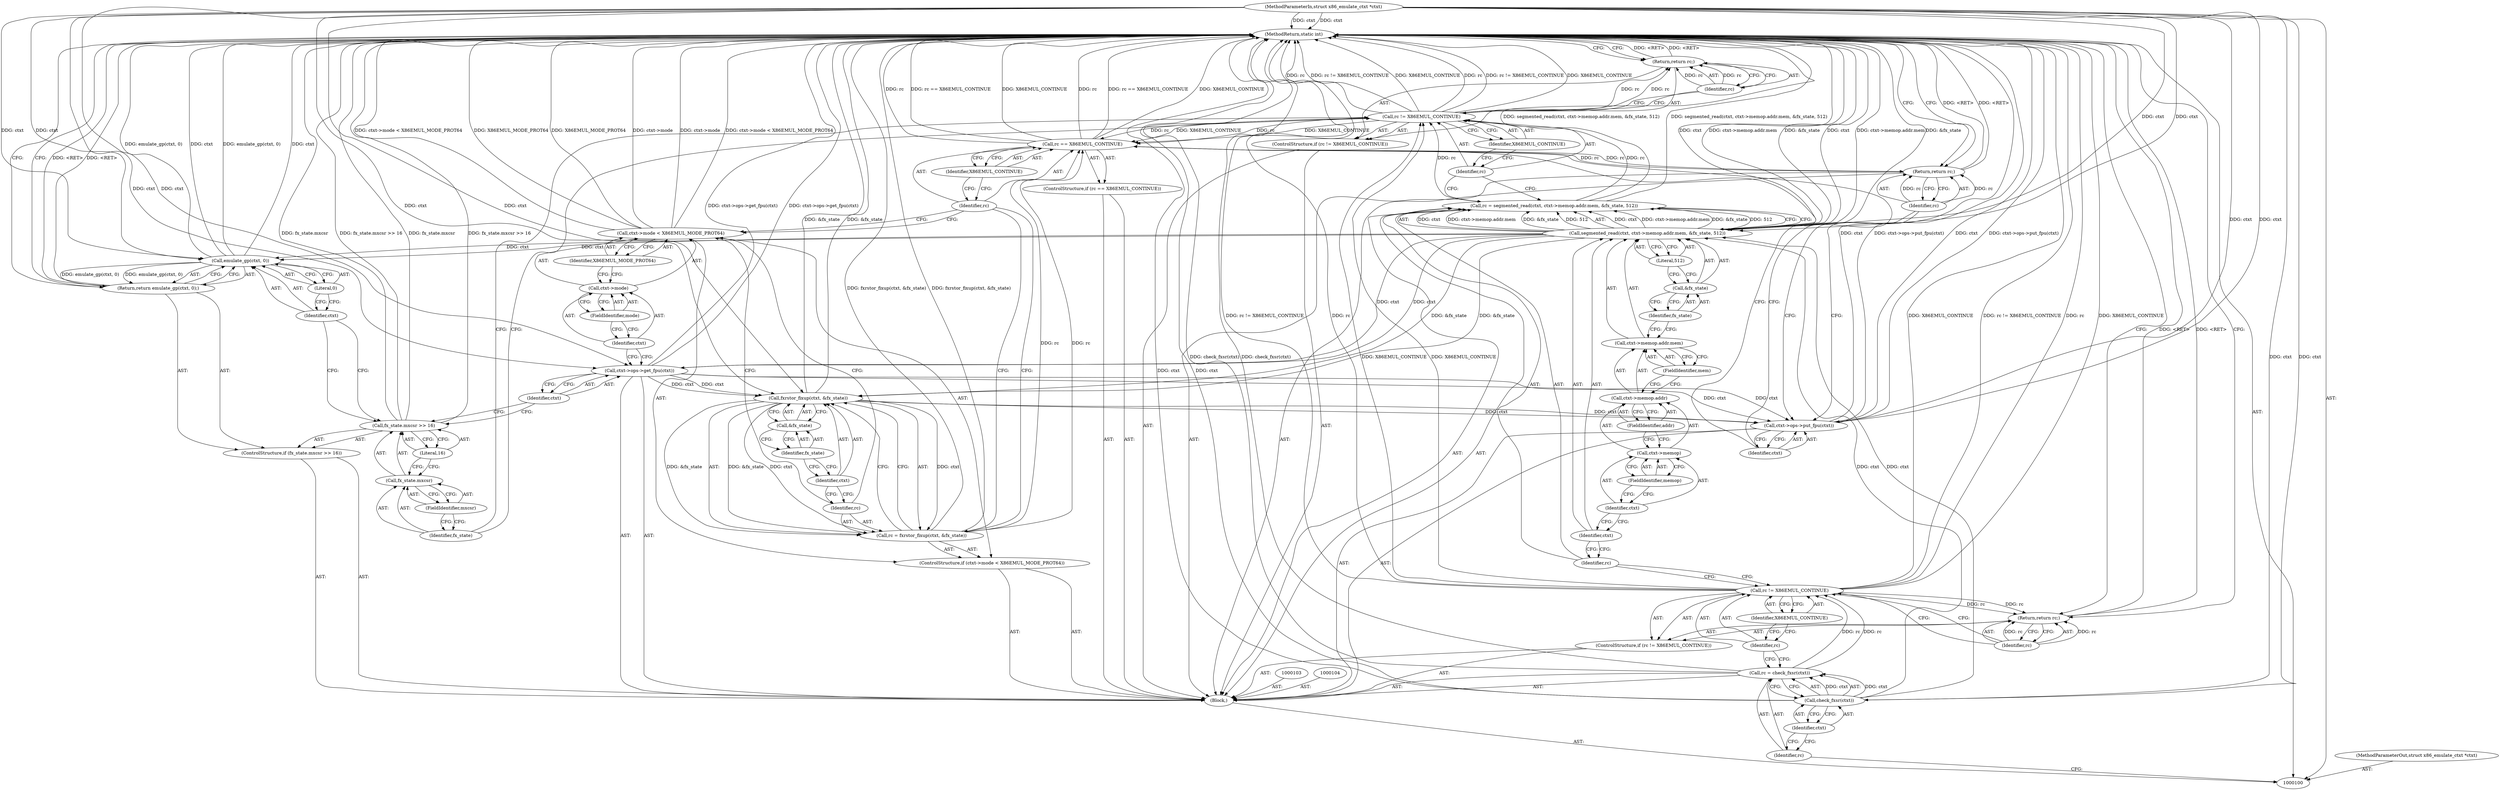 digraph "1_linux_129a72a0d3c8e139a04512325384fe5ac119e74d" {
"1000167" [label="(MethodReturn,static int)"];
"1000101" [label="(MethodParameterIn,struct x86_emulate_ctxt *ctxt)"];
"1000243" [label="(MethodParameterOut,struct x86_emulate_ctxt *ctxt)"];
"1000115" [label="(Call,rc = segmented_read(ctxt, ctxt->memop.addr.mem, &fx_state, 512))"];
"1000116" [label="(Identifier,rc)"];
"1000118" [label="(Identifier,ctxt)"];
"1000119" [label="(Call,ctxt->memop.addr.mem)"];
"1000120" [label="(Call,ctxt->memop.addr)"];
"1000121" [label="(Call,ctxt->memop)"];
"1000122" [label="(Identifier,ctxt)"];
"1000123" [label="(FieldIdentifier,memop)"];
"1000124" [label="(FieldIdentifier,addr)"];
"1000125" [label="(FieldIdentifier,mem)"];
"1000126" [label="(Call,&fx_state)"];
"1000127" [label="(Identifier,fx_state)"];
"1000117" [label="(Call,segmented_read(ctxt, ctxt->memop.addr.mem, &fx_state, 512))"];
"1000128" [label="(Literal,512)"];
"1000132" [label="(Identifier,X86EMUL_CONTINUE)"];
"1000129" [label="(ControlStructure,if (rc != X86EMUL_CONTINUE))"];
"1000130" [label="(Call,rc != X86EMUL_CONTINUE)"];
"1000131" [label="(Identifier,rc)"];
"1000134" [label="(Identifier,rc)"];
"1000133" [label="(Return,return rc;)"];
"1000135" [label="(ControlStructure,if (fx_state.mxcsr >> 16))"];
"1000139" [label="(FieldIdentifier,mxcsr)"];
"1000140" [label="(Literal,16)"];
"1000136" [label="(Call,fx_state.mxcsr >> 16)"];
"1000137" [label="(Call,fx_state.mxcsr)"];
"1000138" [label="(Identifier,fx_state)"];
"1000141" [label="(Return,return emulate_gp(ctxt, 0);)"];
"1000143" [label="(Identifier,ctxt)"];
"1000144" [label="(Literal,0)"];
"1000142" [label="(Call,emulate_gp(ctxt, 0))"];
"1000145" [label="(Call,ctxt->ops->get_fpu(ctxt))"];
"1000146" [label="(Identifier,ctxt)"];
"1000147" [label="(ControlStructure,if (ctxt->mode < X86EMUL_MODE_PROT64))"];
"1000151" [label="(FieldIdentifier,mode)"];
"1000152" [label="(Identifier,X86EMUL_MODE_PROT64)"];
"1000148" [label="(Call,ctxt->mode < X86EMUL_MODE_PROT64)"];
"1000149" [label="(Call,ctxt->mode)"];
"1000150" [label="(Identifier,ctxt)"];
"1000102" [label="(Block,)"];
"1000153" [label="(Call,rc = fxrstor_fixup(ctxt, &fx_state))"];
"1000154" [label="(Identifier,rc)"];
"1000156" [label="(Identifier,ctxt)"];
"1000157" [label="(Call,&fx_state)"];
"1000158" [label="(Identifier,fx_state)"];
"1000155" [label="(Call,fxrstor_fixup(ctxt, &fx_state))"];
"1000159" [label="(ControlStructure,if (rc == X86EMUL_CONTINUE))"];
"1000162" [label="(Identifier,X86EMUL_CONTINUE)"];
"1000160" [label="(Call,rc == X86EMUL_CONTINUE)"];
"1000161" [label="(Identifier,rc)"];
"1000163" [label="(Call,ctxt->ops->put_fpu(ctxt))"];
"1000164" [label="(Identifier,ctxt)"];
"1000165" [label="(Return,return rc;)"];
"1000166" [label="(Identifier,rc)"];
"1000105" [label="(Call,rc = check_fxsr(ctxt))"];
"1000106" [label="(Identifier,rc)"];
"1000108" [label="(Identifier,ctxt)"];
"1000107" [label="(Call,check_fxsr(ctxt))"];
"1000112" [label="(Identifier,X86EMUL_CONTINUE)"];
"1000109" [label="(ControlStructure,if (rc != X86EMUL_CONTINUE))"];
"1000110" [label="(Call,rc != X86EMUL_CONTINUE)"];
"1000111" [label="(Identifier,rc)"];
"1000114" [label="(Identifier,rc)"];
"1000113" [label="(Return,return rc;)"];
"1000167" -> "1000100"  [label="AST: "];
"1000167" -> "1000113"  [label="CFG: "];
"1000167" -> "1000133"  [label="CFG: "];
"1000167" -> "1000141"  [label="CFG: "];
"1000167" -> "1000165"  [label="CFG: "];
"1000165" -> "1000167"  [label="DDG: <RET>"];
"1000133" -> "1000167"  [label="DDG: <RET>"];
"1000141" -> "1000167"  [label="DDG: <RET>"];
"1000113" -> "1000167"  [label="DDG: <RET>"];
"1000115" -> "1000167"  [label="DDG: segmented_read(ctxt, ctxt->memop.addr.mem, &fx_state, 512)"];
"1000142" -> "1000167"  [label="DDG: emulate_gp(ctxt, 0)"];
"1000142" -> "1000167"  [label="DDG: ctxt"];
"1000107" -> "1000167"  [label="DDG: ctxt"];
"1000105" -> "1000167"  [label="DDG: check_fxsr(ctxt)"];
"1000155" -> "1000167"  [label="DDG: &fx_state"];
"1000160" -> "1000167"  [label="DDG: rc == X86EMUL_CONTINUE"];
"1000160" -> "1000167"  [label="DDG: X86EMUL_CONTINUE"];
"1000160" -> "1000167"  [label="DDG: rc"];
"1000130" -> "1000167"  [label="DDG: X86EMUL_CONTINUE"];
"1000130" -> "1000167"  [label="DDG: rc"];
"1000130" -> "1000167"  [label="DDG: rc != X86EMUL_CONTINUE"];
"1000148" -> "1000167"  [label="DDG: X86EMUL_MODE_PROT64"];
"1000148" -> "1000167"  [label="DDG: ctxt->mode"];
"1000148" -> "1000167"  [label="DDG: ctxt->mode < X86EMUL_MODE_PROT64"];
"1000153" -> "1000167"  [label="DDG: fxrstor_fixup(ctxt, &fx_state)"];
"1000117" -> "1000167"  [label="DDG: ctxt"];
"1000117" -> "1000167"  [label="DDG: ctxt->memop.addr.mem"];
"1000117" -> "1000167"  [label="DDG: &fx_state"];
"1000110" -> "1000167"  [label="DDG: X86EMUL_CONTINUE"];
"1000110" -> "1000167"  [label="DDG: rc != X86EMUL_CONTINUE"];
"1000110" -> "1000167"  [label="DDG: rc"];
"1000136" -> "1000167"  [label="DDG: fx_state.mxcsr"];
"1000136" -> "1000167"  [label="DDG: fx_state.mxcsr >> 16"];
"1000163" -> "1000167"  [label="DDG: ctxt"];
"1000163" -> "1000167"  [label="DDG: ctxt->ops->put_fpu(ctxt)"];
"1000101" -> "1000167"  [label="DDG: ctxt"];
"1000145" -> "1000167"  [label="DDG: ctxt->ops->get_fpu(ctxt)"];
"1000101" -> "1000100"  [label="AST: "];
"1000101" -> "1000167"  [label="DDG: ctxt"];
"1000101" -> "1000107"  [label="DDG: ctxt"];
"1000101" -> "1000117"  [label="DDG: ctxt"];
"1000101" -> "1000142"  [label="DDG: ctxt"];
"1000101" -> "1000145"  [label="DDG: ctxt"];
"1000101" -> "1000155"  [label="DDG: ctxt"];
"1000101" -> "1000163"  [label="DDG: ctxt"];
"1000243" -> "1000100"  [label="AST: "];
"1000115" -> "1000102"  [label="AST: "];
"1000115" -> "1000117"  [label="CFG: "];
"1000116" -> "1000115"  [label="AST: "];
"1000117" -> "1000115"  [label="AST: "];
"1000131" -> "1000115"  [label="CFG: "];
"1000115" -> "1000167"  [label="DDG: segmented_read(ctxt, ctxt->memop.addr.mem, &fx_state, 512)"];
"1000117" -> "1000115"  [label="DDG: ctxt"];
"1000117" -> "1000115"  [label="DDG: ctxt->memop.addr.mem"];
"1000117" -> "1000115"  [label="DDG: &fx_state"];
"1000117" -> "1000115"  [label="DDG: 512"];
"1000115" -> "1000130"  [label="DDG: rc"];
"1000116" -> "1000115"  [label="AST: "];
"1000116" -> "1000110"  [label="CFG: "];
"1000118" -> "1000116"  [label="CFG: "];
"1000118" -> "1000117"  [label="AST: "];
"1000118" -> "1000116"  [label="CFG: "];
"1000122" -> "1000118"  [label="CFG: "];
"1000119" -> "1000117"  [label="AST: "];
"1000119" -> "1000125"  [label="CFG: "];
"1000120" -> "1000119"  [label="AST: "];
"1000125" -> "1000119"  [label="AST: "];
"1000127" -> "1000119"  [label="CFG: "];
"1000120" -> "1000119"  [label="AST: "];
"1000120" -> "1000124"  [label="CFG: "];
"1000121" -> "1000120"  [label="AST: "];
"1000124" -> "1000120"  [label="AST: "];
"1000125" -> "1000120"  [label="CFG: "];
"1000121" -> "1000120"  [label="AST: "];
"1000121" -> "1000123"  [label="CFG: "];
"1000122" -> "1000121"  [label="AST: "];
"1000123" -> "1000121"  [label="AST: "];
"1000124" -> "1000121"  [label="CFG: "];
"1000122" -> "1000121"  [label="AST: "];
"1000122" -> "1000118"  [label="CFG: "];
"1000123" -> "1000122"  [label="CFG: "];
"1000123" -> "1000121"  [label="AST: "];
"1000123" -> "1000122"  [label="CFG: "];
"1000121" -> "1000123"  [label="CFG: "];
"1000124" -> "1000120"  [label="AST: "];
"1000124" -> "1000121"  [label="CFG: "];
"1000120" -> "1000124"  [label="CFG: "];
"1000125" -> "1000119"  [label="AST: "];
"1000125" -> "1000120"  [label="CFG: "];
"1000119" -> "1000125"  [label="CFG: "];
"1000126" -> "1000117"  [label="AST: "];
"1000126" -> "1000127"  [label="CFG: "];
"1000127" -> "1000126"  [label="AST: "];
"1000128" -> "1000126"  [label="CFG: "];
"1000127" -> "1000126"  [label="AST: "];
"1000127" -> "1000119"  [label="CFG: "];
"1000126" -> "1000127"  [label="CFG: "];
"1000117" -> "1000115"  [label="AST: "];
"1000117" -> "1000128"  [label="CFG: "];
"1000118" -> "1000117"  [label="AST: "];
"1000119" -> "1000117"  [label="AST: "];
"1000126" -> "1000117"  [label="AST: "];
"1000128" -> "1000117"  [label="AST: "];
"1000115" -> "1000117"  [label="CFG: "];
"1000117" -> "1000167"  [label="DDG: ctxt"];
"1000117" -> "1000167"  [label="DDG: ctxt->memop.addr.mem"];
"1000117" -> "1000167"  [label="DDG: &fx_state"];
"1000117" -> "1000115"  [label="DDG: ctxt"];
"1000117" -> "1000115"  [label="DDG: ctxt->memop.addr.mem"];
"1000117" -> "1000115"  [label="DDG: &fx_state"];
"1000117" -> "1000115"  [label="DDG: 512"];
"1000107" -> "1000117"  [label="DDG: ctxt"];
"1000101" -> "1000117"  [label="DDG: ctxt"];
"1000117" -> "1000142"  [label="DDG: ctxt"];
"1000117" -> "1000145"  [label="DDG: ctxt"];
"1000117" -> "1000155"  [label="DDG: &fx_state"];
"1000128" -> "1000117"  [label="AST: "];
"1000128" -> "1000126"  [label="CFG: "];
"1000117" -> "1000128"  [label="CFG: "];
"1000132" -> "1000130"  [label="AST: "];
"1000132" -> "1000131"  [label="CFG: "];
"1000130" -> "1000132"  [label="CFG: "];
"1000129" -> "1000102"  [label="AST: "];
"1000130" -> "1000129"  [label="AST: "];
"1000133" -> "1000129"  [label="AST: "];
"1000130" -> "1000129"  [label="AST: "];
"1000130" -> "1000132"  [label="CFG: "];
"1000131" -> "1000130"  [label="AST: "];
"1000132" -> "1000130"  [label="AST: "];
"1000134" -> "1000130"  [label="CFG: "];
"1000138" -> "1000130"  [label="CFG: "];
"1000130" -> "1000167"  [label="DDG: X86EMUL_CONTINUE"];
"1000130" -> "1000167"  [label="DDG: rc"];
"1000130" -> "1000167"  [label="DDG: rc != X86EMUL_CONTINUE"];
"1000115" -> "1000130"  [label="DDG: rc"];
"1000110" -> "1000130"  [label="DDG: X86EMUL_CONTINUE"];
"1000130" -> "1000133"  [label="DDG: rc"];
"1000130" -> "1000160"  [label="DDG: rc"];
"1000130" -> "1000160"  [label="DDG: X86EMUL_CONTINUE"];
"1000131" -> "1000130"  [label="AST: "];
"1000131" -> "1000115"  [label="CFG: "];
"1000132" -> "1000131"  [label="CFG: "];
"1000134" -> "1000133"  [label="AST: "];
"1000134" -> "1000130"  [label="CFG: "];
"1000133" -> "1000134"  [label="CFG: "];
"1000134" -> "1000133"  [label="DDG: rc"];
"1000133" -> "1000129"  [label="AST: "];
"1000133" -> "1000134"  [label="CFG: "];
"1000134" -> "1000133"  [label="AST: "];
"1000167" -> "1000133"  [label="CFG: "];
"1000133" -> "1000167"  [label="DDG: <RET>"];
"1000134" -> "1000133"  [label="DDG: rc"];
"1000130" -> "1000133"  [label="DDG: rc"];
"1000135" -> "1000102"  [label="AST: "];
"1000136" -> "1000135"  [label="AST: "];
"1000141" -> "1000135"  [label="AST: "];
"1000139" -> "1000137"  [label="AST: "];
"1000139" -> "1000138"  [label="CFG: "];
"1000137" -> "1000139"  [label="CFG: "];
"1000140" -> "1000136"  [label="AST: "];
"1000140" -> "1000137"  [label="CFG: "];
"1000136" -> "1000140"  [label="CFG: "];
"1000136" -> "1000135"  [label="AST: "];
"1000136" -> "1000140"  [label="CFG: "];
"1000137" -> "1000136"  [label="AST: "];
"1000140" -> "1000136"  [label="AST: "];
"1000143" -> "1000136"  [label="CFG: "];
"1000146" -> "1000136"  [label="CFG: "];
"1000136" -> "1000167"  [label="DDG: fx_state.mxcsr"];
"1000136" -> "1000167"  [label="DDG: fx_state.mxcsr >> 16"];
"1000137" -> "1000136"  [label="AST: "];
"1000137" -> "1000139"  [label="CFG: "];
"1000138" -> "1000137"  [label="AST: "];
"1000139" -> "1000137"  [label="AST: "];
"1000140" -> "1000137"  [label="CFG: "];
"1000138" -> "1000137"  [label="AST: "];
"1000138" -> "1000130"  [label="CFG: "];
"1000139" -> "1000138"  [label="CFG: "];
"1000141" -> "1000135"  [label="AST: "];
"1000141" -> "1000142"  [label="CFG: "];
"1000142" -> "1000141"  [label="AST: "];
"1000167" -> "1000141"  [label="CFG: "];
"1000141" -> "1000167"  [label="DDG: <RET>"];
"1000142" -> "1000141"  [label="DDG: emulate_gp(ctxt, 0)"];
"1000143" -> "1000142"  [label="AST: "];
"1000143" -> "1000136"  [label="CFG: "];
"1000144" -> "1000143"  [label="CFG: "];
"1000144" -> "1000142"  [label="AST: "];
"1000144" -> "1000143"  [label="CFG: "];
"1000142" -> "1000144"  [label="CFG: "];
"1000142" -> "1000141"  [label="AST: "];
"1000142" -> "1000144"  [label="CFG: "];
"1000143" -> "1000142"  [label="AST: "];
"1000144" -> "1000142"  [label="AST: "];
"1000141" -> "1000142"  [label="CFG: "];
"1000142" -> "1000167"  [label="DDG: emulate_gp(ctxt, 0)"];
"1000142" -> "1000167"  [label="DDG: ctxt"];
"1000142" -> "1000141"  [label="DDG: emulate_gp(ctxt, 0)"];
"1000117" -> "1000142"  [label="DDG: ctxt"];
"1000101" -> "1000142"  [label="DDG: ctxt"];
"1000145" -> "1000102"  [label="AST: "];
"1000145" -> "1000146"  [label="CFG: "];
"1000146" -> "1000145"  [label="AST: "];
"1000150" -> "1000145"  [label="CFG: "];
"1000145" -> "1000167"  [label="DDG: ctxt->ops->get_fpu(ctxt)"];
"1000117" -> "1000145"  [label="DDG: ctxt"];
"1000101" -> "1000145"  [label="DDG: ctxt"];
"1000145" -> "1000155"  [label="DDG: ctxt"];
"1000145" -> "1000163"  [label="DDG: ctxt"];
"1000146" -> "1000145"  [label="AST: "];
"1000146" -> "1000136"  [label="CFG: "];
"1000145" -> "1000146"  [label="CFG: "];
"1000147" -> "1000102"  [label="AST: "];
"1000148" -> "1000147"  [label="AST: "];
"1000153" -> "1000147"  [label="AST: "];
"1000151" -> "1000149"  [label="AST: "];
"1000151" -> "1000150"  [label="CFG: "];
"1000149" -> "1000151"  [label="CFG: "];
"1000152" -> "1000148"  [label="AST: "];
"1000152" -> "1000149"  [label="CFG: "];
"1000148" -> "1000152"  [label="CFG: "];
"1000148" -> "1000147"  [label="AST: "];
"1000148" -> "1000152"  [label="CFG: "];
"1000149" -> "1000148"  [label="AST: "];
"1000152" -> "1000148"  [label="AST: "];
"1000154" -> "1000148"  [label="CFG: "];
"1000161" -> "1000148"  [label="CFG: "];
"1000148" -> "1000167"  [label="DDG: X86EMUL_MODE_PROT64"];
"1000148" -> "1000167"  [label="DDG: ctxt->mode"];
"1000148" -> "1000167"  [label="DDG: ctxt->mode < X86EMUL_MODE_PROT64"];
"1000149" -> "1000148"  [label="AST: "];
"1000149" -> "1000151"  [label="CFG: "];
"1000150" -> "1000149"  [label="AST: "];
"1000151" -> "1000149"  [label="AST: "];
"1000152" -> "1000149"  [label="CFG: "];
"1000150" -> "1000149"  [label="AST: "];
"1000150" -> "1000145"  [label="CFG: "];
"1000151" -> "1000150"  [label="CFG: "];
"1000102" -> "1000100"  [label="AST: "];
"1000103" -> "1000102"  [label="AST: "];
"1000104" -> "1000102"  [label="AST: "];
"1000105" -> "1000102"  [label="AST: "];
"1000109" -> "1000102"  [label="AST: "];
"1000115" -> "1000102"  [label="AST: "];
"1000129" -> "1000102"  [label="AST: "];
"1000135" -> "1000102"  [label="AST: "];
"1000145" -> "1000102"  [label="AST: "];
"1000147" -> "1000102"  [label="AST: "];
"1000159" -> "1000102"  [label="AST: "];
"1000163" -> "1000102"  [label="AST: "];
"1000165" -> "1000102"  [label="AST: "];
"1000153" -> "1000147"  [label="AST: "];
"1000153" -> "1000155"  [label="CFG: "];
"1000154" -> "1000153"  [label="AST: "];
"1000155" -> "1000153"  [label="AST: "];
"1000161" -> "1000153"  [label="CFG: "];
"1000153" -> "1000167"  [label="DDG: fxrstor_fixup(ctxt, &fx_state)"];
"1000155" -> "1000153"  [label="DDG: ctxt"];
"1000155" -> "1000153"  [label="DDG: &fx_state"];
"1000153" -> "1000160"  [label="DDG: rc"];
"1000154" -> "1000153"  [label="AST: "];
"1000154" -> "1000148"  [label="CFG: "];
"1000156" -> "1000154"  [label="CFG: "];
"1000156" -> "1000155"  [label="AST: "];
"1000156" -> "1000154"  [label="CFG: "];
"1000158" -> "1000156"  [label="CFG: "];
"1000157" -> "1000155"  [label="AST: "];
"1000157" -> "1000158"  [label="CFG: "];
"1000158" -> "1000157"  [label="AST: "];
"1000155" -> "1000157"  [label="CFG: "];
"1000158" -> "1000157"  [label="AST: "];
"1000158" -> "1000156"  [label="CFG: "];
"1000157" -> "1000158"  [label="CFG: "];
"1000155" -> "1000153"  [label="AST: "];
"1000155" -> "1000157"  [label="CFG: "];
"1000156" -> "1000155"  [label="AST: "];
"1000157" -> "1000155"  [label="AST: "];
"1000153" -> "1000155"  [label="CFG: "];
"1000155" -> "1000167"  [label="DDG: &fx_state"];
"1000155" -> "1000153"  [label="DDG: ctxt"];
"1000155" -> "1000153"  [label="DDG: &fx_state"];
"1000145" -> "1000155"  [label="DDG: ctxt"];
"1000101" -> "1000155"  [label="DDG: ctxt"];
"1000117" -> "1000155"  [label="DDG: &fx_state"];
"1000155" -> "1000163"  [label="DDG: ctxt"];
"1000159" -> "1000102"  [label="AST: "];
"1000160" -> "1000159"  [label="AST: "];
"1000162" -> "1000160"  [label="AST: "];
"1000162" -> "1000161"  [label="CFG: "];
"1000160" -> "1000162"  [label="CFG: "];
"1000160" -> "1000159"  [label="AST: "];
"1000160" -> "1000162"  [label="CFG: "];
"1000161" -> "1000160"  [label="AST: "];
"1000162" -> "1000160"  [label="AST: "];
"1000164" -> "1000160"  [label="CFG: "];
"1000160" -> "1000167"  [label="DDG: rc == X86EMUL_CONTINUE"];
"1000160" -> "1000167"  [label="DDG: X86EMUL_CONTINUE"];
"1000160" -> "1000167"  [label="DDG: rc"];
"1000153" -> "1000160"  [label="DDG: rc"];
"1000130" -> "1000160"  [label="DDG: rc"];
"1000130" -> "1000160"  [label="DDG: X86EMUL_CONTINUE"];
"1000160" -> "1000165"  [label="DDG: rc"];
"1000161" -> "1000160"  [label="AST: "];
"1000161" -> "1000153"  [label="CFG: "];
"1000161" -> "1000148"  [label="CFG: "];
"1000162" -> "1000161"  [label="CFG: "];
"1000163" -> "1000102"  [label="AST: "];
"1000163" -> "1000164"  [label="CFG: "];
"1000164" -> "1000163"  [label="AST: "];
"1000166" -> "1000163"  [label="CFG: "];
"1000163" -> "1000167"  [label="DDG: ctxt"];
"1000163" -> "1000167"  [label="DDG: ctxt->ops->put_fpu(ctxt)"];
"1000155" -> "1000163"  [label="DDG: ctxt"];
"1000145" -> "1000163"  [label="DDG: ctxt"];
"1000101" -> "1000163"  [label="DDG: ctxt"];
"1000164" -> "1000163"  [label="AST: "];
"1000164" -> "1000160"  [label="CFG: "];
"1000163" -> "1000164"  [label="CFG: "];
"1000165" -> "1000102"  [label="AST: "];
"1000165" -> "1000166"  [label="CFG: "];
"1000166" -> "1000165"  [label="AST: "];
"1000167" -> "1000165"  [label="CFG: "];
"1000165" -> "1000167"  [label="DDG: <RET>"];
"1000166" -> "1000165"  [label="DDG: rc"];
"1000160" -> "1000165"  [label="DDG: rc"];
"1000166" -> "1000165"  [label="AST: "];
"1000166" -> "1000163"  [label="CFG: "];
"1000165" -> "1000166"  [label="CFG: "];
"1000166" -> "1000165"  [label="DDG: rc"];
"1000105" -> "1000102"  [label="AST: "];
"1000105" -> "1000107"  [label="CFG: "];
"1000106" -> "1000105"  [label="AST: "];
"1000107" -> "1000105"  [label="AST: "];
"1000111" -> "1000105"  [label="CFG: "];
"1000105" -> "1000167"  [label="DDG: check_fxsr(ctxt)"];
"1000107" -> "1000105"  [label="DDG: ctxt"];
"1000105" -> "1000110"  [label="DDG: rc"];
"1000106" -> "1000105"  [label="AST: "];
"1000106" -> "1000100"  [label="CFG: "];
"1000108" -> "1000106"  [label="CFG: "];
"1000108" -> "1000107"  [label="AST: "];
"1000108" -> "1000106"  [label="CFG: "];
"1000107" -> "1000108"  [label="CFG: "];
"1000107" -> "1000105"  [label="AST: "];
"1000107" -> "1000108"  [label="CFG: "];
"1000108" -> "1000107"  [label="AST: "];
"1000105" -> "1000107"  [label="CFG: "];
"1000107" -> "1000167"  [label="DDG: ctxt"];
"1000107" -> "1000105"  [label="DDG: ctxt"];
"1000101" -> "1000107"  [label="DDG: ctxt"];
"1000107" -> "1000117"  [label="DDG: ctxt"];
"1000112" -> "1000110"  [label="AST: "];
"1000112" -> "1000111"  [label="CFG: "];
"1000110" -> "1000112"  [label="CFG: "];
"1000109" -> "1000102"  [label="AST: "];
"1000110" -> "1000109"  [label="AST: "];
"1000113" -> "1000109"  [label="AST: "];
"1000110" -> "1000109"  [label="AST: "];
"1000110" -> "1000112"  [label="CFG: "];
"1000111" -> "1000110"  [label="AST: "];
"1000112" -> "1000110"  [label="AST: "];
"1000114" -> "1000110"  [label="CFG: "];
"1000116" -> "1000110"  [label="CFG: "];
"1000110" -> "1000167"  [label="DDG: X86EMUL_CONTINUE"];
"1000110" -> "1000167"  [label="DDG: rc != X86EMUL_CONTINUE"];
"1000110" -> "1000167"  [label="DDG: rc"];
"1000105" -> "1000110"  [label="DDG: rc"];
"1000110" -> "1000113"  [label="DDG: rc"];
"1000110" -> "1000130"  [label="DDG: X86EMUL_CONTINUE"];
"1000111" -> "1000110"  [label="AST: "];
"1000111" -> "1000105"  [label="CFG: "];
"1000112" -> "1000111"  [label="CFG: "];
"1000114" -> "1000113"  [label="AST: "];
"1000114" -> "1000110"  [label="CFG: "];
"1000113" -> "1000114"  [label="CFG: "];
"1000114" -> "1000113"  [label="DDG: rc"];
"1000113" -> "1000109"  [label="AST: "];
"1000113" -> "1000114"  [label="CFG: "];
"1000114" -> "1000113"  [label="AST: "];
"1000167" -> "1000113"  [label="CFG: "];
"1000113" -> "1000167"  [label="DDG: <RET>"];
"1000114" -> "1000113"  [label="DDG: rc"];
"1000110" -> "1000113"  [label="DDG: rc"];
}
